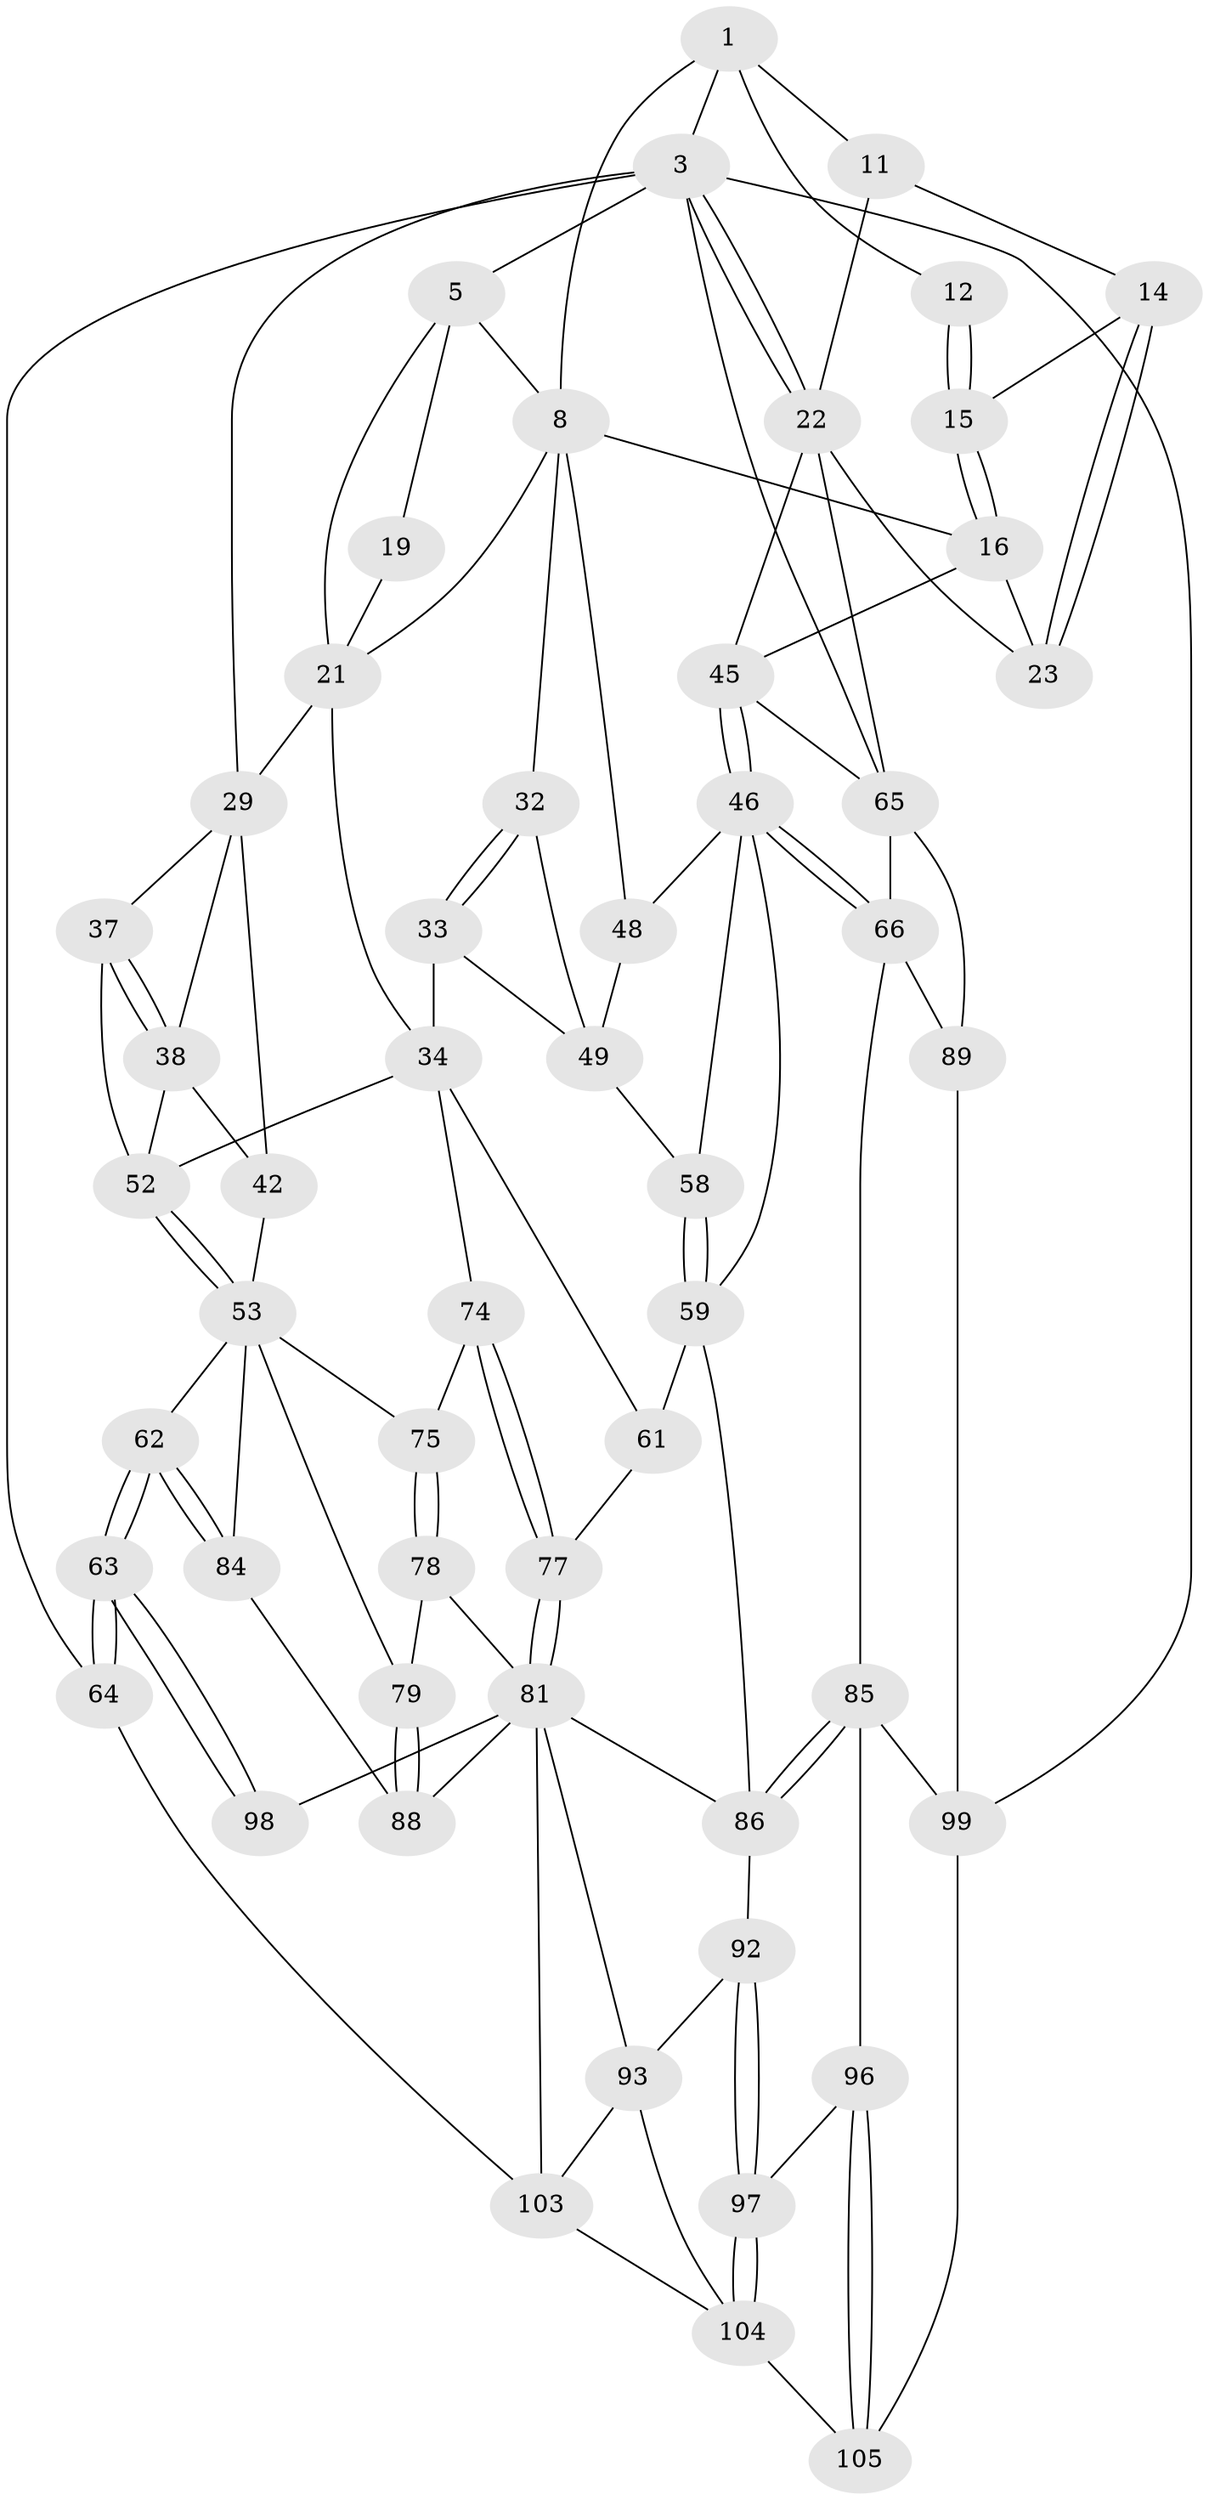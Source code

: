 // original degree distribution, {4: 0.21296296296296297, 6: 0.21296296296296297, 5: 0.5462962962962963, 3: 0.027777777777777776}
// Generated by graph-tools (version 1.1) at 2025/16/03/09/25 04:16:52]
// undirected, 54 vertices, 122 edges
graph export_dot {
graph [start="1"]
  node [color=gray90,style=filled];
  1 [pos="+0.6208724548128463+0",super="+7+2"];
  3 [pos="+1+0",super="+4+72"];
  5 [pos="+0.03835948982905644+0",super="+18+6"];
  8 [pos="+0.7162497257294503+0.27103271639757215",super="+17+9"];
  11 [pos="+1+0",super="+13"];
  12 [pos="+0.8498506018120727+0.12392735343251672"];
  14 [pos="+0.9016357948428881+0.2064215523531274"];
  15 [pos="+0.8681926671041965+0.19793876714470943"];
  16 [pos="+0.7417180919713052+0.2973697809055659",super="+24"];
  19 [pos="+0.4660951579046092+0.07377946165114423"];
  21 [pos="+0.39998987051976637+0.20709034451287395",super="+27"];
  22 [pos="+1+0.2950435228514199",super="+25"];
  23 [pos="+0.9104954623804828+0.31245440726527496"];
  29 [pos="+0.19060209797593544+0.29308622620950386",super="+36+30"];
  32 [pos="+0.47466781064591745+0.33055053674120005",super="+41"];
  33 [pos="+0.4701811455176696+0.3357704601963543"];
  34 [pos="+0.3415261434567521+0.38356483200143365",super="+55"];
  37 [pos="+0.18542129222215287+0.42687448606726913"];
  38 [pos="+0.16181210147846484+0.4165745472722557",super="+44"];
  42 [pos="+0.024006971259224436+0.3869531376203599",super="+43"];
  45 [pos="+0.801100794825467+0.43056466317489145",super="+51"];
  46 [pos="+0.7810930499138486+0.5138142691261158",super="+47"];
  48 [pos="+0.666678569331356+0.5000490683701386"];
  49 [pos="+0.5573669056224625+0.5015088489561791",super="+50"];
  52 [pos="+0.011640978285449384+0.485848399420419",super="+57"];
  53 [pos="+0+0.5467525340140982",super="+76+54"];
  58 [pos="+0.4944636307697857+0.5551206261003347"];
  59 [pos="+0.47415900880848644+0.5824361045390749",super="+60"];
  61 [pos="+0.4361960529762262+0.5862271491194297"];
  62 [pos="+0+0.805519104609805"];
  63 [pos="+0+1"];
  64 [pos="+0+1"];
  65 [pos="+0.8900579888657517+0.6130662847002666",super="+67"];
  66 [pos="+0.8535810363153925+0.6249641272573652",super="+69"];
  74 [pos="+0.17584622090316518+0.5770255906617053"];
  75 [pos="+0.15749847811175524+0.5892429502825787"];
  77 [pos="+0.24069818124519543+0.6326020347529541"];
  78 [pos="+0.13957749738025335+0.7328661304991041"];
  79 [pos="+0.09705196080585142+0.7159901059861323"];
  81 [pos="+0.26182248684783604+0.7350289020979534",super="+82"];
  84 [pos="+0+0.7660076250870768"];
  85 [pos="+0.5522478573530663+0.781038000877228",super="+95"];
  86 [pos="+0.46354439106101003+0.6964057555679427",super="+87"];
  88 [pos="+0.024024647699753283+0.7707079078826052"];
  89 [pos="+0.9029268150208171+0.8001256702123782",super="+90"];
  92 [pos="+0.3569782923742758+0.8681031945367387"];
  93 [pos="+0.322155840925507+0.8725888482386386",super="+102"];
  96 [pos="+0.4348163696123869+0.9194104897527122"];
  97 [pos="+0.4212433286311504+0.915290028338755"];
  98 [pos="+0.09633937165205594+0.8831458120220169"];
  99 [pos="+0.6702668409175723+0.9238782831670109",super="+101"];
  103 [pos="+0.18576397942988213+1",super="+108"];
  104 [pos="+0.3438434344621691+0.9777192415057403",super="+106"];
  105 [pos="+0.5397909517319642+1"];
  1 -- 8;
  1 -- 12;
  1 -- 3;
  1 -- 11;
  3 -- 22;
  3 -- 22;
  3 -- 64 [weight=2];
  3 -- 5;
  3 -- 29;
  3 -- 65;
  3 -- 99;
  5 -- 21;
  5 -- 19;
  5 -- 8;
  8 -- 16;
  8 -- 48;
  8 -- 32 [weight=2];
  8 -- 21;
  11 -- 14;
  11 -- 22;
  12 -- 15;
  12 -- 15;
  14 -- 15;
  14 -- 23;
  14 -- 23;
  15 -- 16;
  15 -- 16;
  16 -- 45;
  16 -- 23;
  19 -- 21;
  21 -- 29 [weight=2];
  21 -- 34;
  22 -- 65;
  22 -- 45;
  22 -- 23;
  29 -- 37;
  29 -- 42 [weight=2];
  29 -- 38;
  32 -- 33;
  32 -- 33;
  32 -- 49;
  33 -- 34;
  33 -- 49;
  34 -- 61;
  34 -- 74;
  34 -- 52;
  37 -- 38;
  37 -- 38;
  37 -- 52;
  38 -- 42;
  38 -- 52;
  42 -- 53;
  45 -- 46;
  45 -- 46;
  45 -- 65;
  46 -- 66 [weight=2];
  46 -- 66;
  46 -- 48;
  46 -- 58;
  46 -- 59;
  48 -- 49;
  49 -- 58;
  52 -- 53;
  52 -- 53;
  53 -- 75;
  53 -- 84;
  53 -- 79;
  53 -- 62;
  58 -- 59;
  58 -- 59;
  59 -- 61;
  59 -- 86;
  61 -- 77;
  62 -- 63;
  62 -- 63;
  62 -- 84;
  62 -- 84;
  63 -- 64;
  63 -- 64;
  63 -- 98;
  63 -- 98;
  64 -- 103;
  65 -- 66;
  65 -- 89;
  66 -- 89;
  66 -- 85;
  74 -- 75;
  74 -- 77;
  74 -- 77;
  75 -- 78;
  75 -- 78;
  77 -- 81;
  77 -- 81;
  78 -- 79;
  78 -- 81;
  79 -- 88;
  79 -- 88;
  81 -- 86;
  81 -- 98 [weight=2];
  81 -- 103;
  81 -- 88;
  81 -- 93;
  84 -- 88;
  85 -- 86;
  85 -- 86;
  85 -- 96;
  85 -- 99;
  86 -- 92;
  89 -- 99 [weight=2];
  92 -- 93;
  92 -- 97;
  92 -- 97;
  93 -- 104;
  93 -- 103;
  96 -- 97;
  96 -- 105;
  96 -- 105;
  97 -- 104;
  97 -- 104;
  99 -- 105;
  103 -- 104;
  104 -- 105;
}
